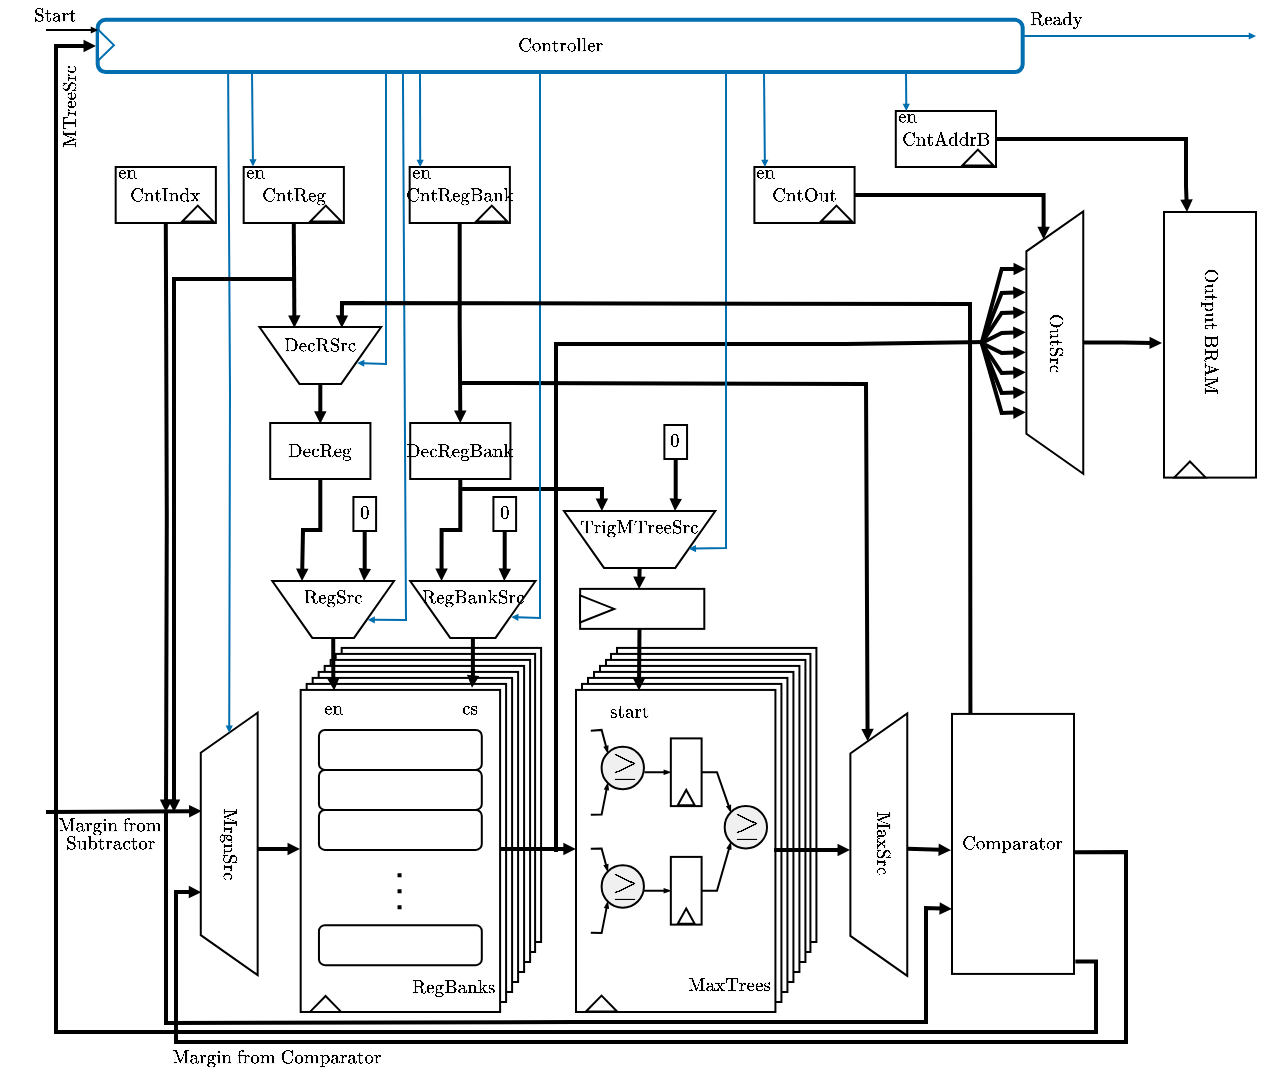 <mxfile version="28.0.4">
  <diagram name="Page-1" id="qgKWTRnhQgjnjcgVLp99">
    <mxGraphModel dx="698" dy="367" grid="1" gridSize="5" guides="1" tooltips="1" connect="1" arrows="1" fold="1" page="1" pageScale="1" pageWidth="595" pageHeight="842" math="1" shadow="0">
      <root>
        <mxCell id="0" />
        <mxCell id="1" parent="0" />
        <mxCell id="4T01Y7rvJt7G6xIn6hby-263" value="" style="endArrow=block;html=1;rounded=0;endSize=1;endFill=1;strokeColor=#006EAF;" edge="1" parent="1">
          <mxGeometry width="50" height="50" relative="1" as="geometry">
            <mxPoint x="512.52" y="92.0" as="sourcePoint" />
            <mxPoint x="630" y="92" as="targetPoint" />
          </mxGeometry>
        </mxCell>
        <mxCell id="4T01Y7rvJt7G6xIn6hby-2" style="edgeStyle=orthogonalEdgeStyle;rounded=0;orthogonalLoop=1;jettySize=auto;html=1;strokeWidth=2;endArrow=block;endFill=1;endSize=1;exitX=1.011;exitY=0.952;exitDx=0;exitDy=0;exitPerimeter=0;" edge="1" parent="1" source="4T01Y7rvJt7G6xIn6hby-57">
          <mxGeometry relative="1" as="geometry">
            <mxPoint x="50" y="97" as="targetPoint" />
            <Array as="points">
              <mxPoint x="550" y="555" />
              <mxPoint x="550" y="590" />
              <mxPoint x="30" y="590" />
              <mxPoint x="30" y="97" />
            </Array>
            <mxPoint x="550" y="555" as="sourcePoint" />
          </mxGeometry>
        </mxCell>
        <mxCell id="4T01Y7rvJt7G6xIn6hby-13" value="" style="rounded=0;whiteSpace=wrap;html=1;" vertex="1" parent="1">
          <mxGeometry x="172.84" y="397.96" width="99.71" height="147.04" as="geometry" />
        </mxCell>
        <mxCell id="4T01Y7rvJt7G6xIn6hby-14" value="" style="rounded=0;whiteSpace=wrap;html=1;" vertex="1" parent="1">
          <mxGeometry x="169.84" y="400.96" width="99.71" height="149.04" as="geometry" />
        </mxCell>
        <mxCell id="4T01Y7rvJt7G6xIn6hby-16" value="" style="rounded=0;whiteSpace=wrap;html=1;" vertex="1" parent="1">
          <mxGeometry x="167.34" y="403.96" width="99.71" height="151.04" as="geometry" />
        </mxCell>
        <mxCell id="4T01Y7rvJt7G6xIn6hby-17" value="" style="rounded=0;whiteSpace=wrap;html=1;" vertex="1" parent="1">
          <mxGeometry x="164.34" y="406.96" width="99.71" height="153.04" as="geometry" />
        </mxCell>
        <mxCell id="4T01Y7rvJt7G6xIn6hby-18" value="" style="rounded=0;whiteSpace=wrap;html=1;" vertex="1" parent="1">
          <mxGeometry x="161.34" y="409.96" width="99.71" height="155.04" as="geometry" />
        </mxCell>
        <mxCell id="4T01Y7rvJt7G6xIn6hby-19" value="" style="rounded=0;whiteSpace=wrap;html=1;" vertex="1" parent="1">
          <mxGeometry x="158.34" y="412.96" width="99.71" height="157.04" as="geometry" />
        </mxCell>
        <mxCell id="4T01Y7rvJt7G6xIn6hby-20" value="" style="rounded=0;whiteSpace=wrap;html=1;" vertex="1" parent="1">
          <mxGeometry x="155.34" y="415.96" width="99.71" height="159.04" as="geometry" />
        </mxCell>
        <mxCell id="4T01Y7rvJt7G6xIn6hby-24" value="" style="endArrow=block;html=1;rounded=0;exitX=0.764;exitY=1.013;exitDx=0;exitDy=0;exitPerimeter=0;entryX=-0.005;entryY=0.335;entryDx=0;entryDy=0;entryPerimeter=0;endSize=1;endFill=1;strokeWidth=2;" edge="1" parent="1">
          <mxGeometry width="50" height="50" relative="1" as="geometry">
            <mxPoint x="117.0" y="498.5" as="sourcePoint" />
            <mxPoint x="152.0" y="498.5" as="targetPoint" />
          </mxGeometry>
        </mxCell>
        <mxCell id="4T01Y7rvJt7G6xIn6hby-29" value="" style="rounded=0;whiteSpace=wrap;html=1;" vertex="1" parent="1">
          <mxGeometry x="152.34" y="418.96" width="99.71" height="161.04" as="geometry" />
        </mxCell>
        <mxCell id="4T01Y7rvJt7G6xIn6hby-33" value="" style="rounded=1;whiteSpace=wrap;html=1;" vertex="1" parent="1">
          <mxGeometry x="161.48" y="478.96" width="81.42" height="20" as="geometry" />
        </mxCell>
        <mxCell id="4T01Y7rvJt7G6xIn6hby-34" value="" style="rounded=1;whiteSpace=wrap;html=1;" vertex="1" parent="1">
          <mxGeometry x="161.48" y="458.96" width="81.42" height="20" as="geometry" />
        </mxCell>
        <mxCell id="4T01Y7rvJt7G6xIn6hby-35" value="" style="rounded=1;whiteSpace=wrap;html=1;" vertex="1" parent="1">
          <mxGeometry x="161.48" y="438.96" width="81.42" height="20" as="geometry" />
        </mxCell>
        <mxCell id="4T01Y7rvJt7G6xIn6hby-36" value="" style="endArrow=none;dashed=1;html=1;dashPattern=1 3;strokeWidth=2;rounded=0;" edge="1" parent="1">
          <mxGeometry width="50" height="50" relative="1" as="geometry">
            <mxPoint x="201.77" y="510.57" as="sourcePoint" />
            <mxPoint x="201.77" y="530.57" as="targetPoint" />
          </mxGeometry>
        </mxCell>
        <mxCell id="4T01Y7rvJt7G6xIn6hby-37" value="" style="rounded=1;whiteSpace=wrap;html=1;" vertex="1" parent="1">
          <mxGeometry x="161.48" y="536.57" width="81.42" height="20" as="geometry" />
        </mxCell>
        <mxCell id="4T01Y7rvJt7G6xIn6hby-38" value="&lt;font style=&quot;font-size: 8px;&quot;&gt;$$\text{en}$$&lt;/font&gt;" style="text;html=1;align=center;verticalAlign=middle;whiteSpace=wrap;rounded=0;" vertex="1" parent="1">
          <mxGeometry x="163.32" y="425.19" width="10.52" height="7.54" as="geometry" />
        </mxCell>
        <mxCell id="4T01Y7rvJt7G6xIn6hby-39" value="&lt;font style=&quot;font-size: 8px;&quot;&gt;$$\text{cs}$$&lt;/font&gt;" style="text;html=1;align=center;verticalAlign=middle;whiteSpace=wrap;rounded=0;" vertex="1" parent="1">
          <mxGeometry x="231.5" y="425.19" width="9.1" height="7.54" as="geometry" />
        </mxCell>
        <mxCell id="4T01Y7rvJt7G6xIn6hby-42" value="" style="shape=trapezoid;perimeter=trapezoidPerimeter;whiteSpace=wrap;html=1;fixedSize=1;rotation=-90;fillColor=#FFFFFF;strokeWidth=1;" vertex="1" parent="1">
          <mxGeometry x="375.8" y="482.13" width="131.22" height="28.44" as="geometry" />
        </mxCell>
        <mxCell id="4T01Y7rvJt7G6xIn6hby-57" value="&lt;h5&gt;&lt;font face=&quot;Helvetica&quot; style=&quot;font-size: 8px;&quot;&gt;$$\text{Comparator}$$&lt;/font&gt;&lt;/h5&gt;" style="rounded=0;whiteSpace=wrap;html=1;rotation=0;" vertex="1" parent="1">
          <mxGeometry x="478" y="430.96" width="61" height="130" as="geometry" />
        </mxCell>
        <mxCell id="4T01Y7rvJt7G6xIn6hby-58" value="" style="shape=trapezoid;perimeter=trapezoidPerimeter;whiteSpace=wrap;html=1;fixedSize=1;rotation=-90;fillColor=#FFFFFF;strokeWidth=1;" vertex="1" parent="1">
          <mxGeometry x="51.0" y="481.74" width="131.22" height="28.44" as="geometry" />
        </mxCell>
        <mxCell id="4T01Y7rvJt7G6xIn6hby-59" value="" style="endArrow=block;html=1;rounded=0;exitX=0.5;exitY=1;exitDx=0;exitDy=0;entryX=-0.008;entryY=0.524;entryDx=0;entryDy=0;endSize=1;endFill=1;strokeWidth=2;entryPerimeter=0;" edge="1" parent="1" target="4T01Y7rvJt7G6xIn6hby-57">
          <mxGeometry width="50" height="50" relative="1" as="geometry">
            <mxPoint x="455.63" y="498.35" as="sourcePoint" />
            <mxPoint x="478" y="497.96" as="targetPoint" />
          </mxGeometry>
        </mxCell>
        <mxCell id="4T01Y7rvJt7G6xIn6hby-60" value="" style="shape=trapezoid;perimeter=trapezoidPerimeter;whiteSpace=wrap;html=1;fixedSize=1;rotation=-180;fillColor=#FFFFFF;strokeWidth=1;" vertex="1" parent="1">
          <mxGeometry x="138.15" y="364.5" width="60.87" height="28.44" as="geometry" />
        </mxCell>
        <mxCell id="4T01Y7rvJt7G6xIn6hby-61" value="" style="shape=trapezoid;perimeter=trapezoidPerimeter;whiteSpace=wrap;html=1;fixedSize=1;rotation=-180;fillColor=#FFFFFF;strokeWidth=1;" vertex="1" parent="1">
          <mxGeometry x="207.11" y="364.5" width="62.65" height="28.44" as="geometry" />
        </mxCell>
        <mxCell id="4T01Y7rvJt7G6xIn6hby-62" value="&lt;font style=&quot;font-size: 8px;&quot;&gt;$$\text{RegBankSrc}$$&lt;/font&gt;" style="text;html=1;align=center;verticalAlign=middle;whiteSpace=wrap;rounded=0;" vertex="1" parent="1">
          <mxGeometry x="220.68" y="364.5" width="35.52" height="16.44" as="geometry" />
        </mxCell>
        <mxCell id="4T01Y7rvJt7G6xIn6hby-63" value="&lt;font style=&quot;font-size: 8px;&quot;&gt;$$\text{RegSrc}$$&lt;/font&gt;" style="text;html=1;align=center;verticalAlign=middle;whiteSpace=wrap;rounded=0;" vertex="1" parent="1">
          <mxGeometry x="150.82" y="364.5" width="35.52" height="16.44" as="geometry" />
        </mxCell>
        <mxCell id="4T01Y7rvJt7G6xIn6hby-64" style="edgeStyle=orthogonalEdgeStyle;rounded=0;orthogonalLoop=1;jettySize=auto;html=1;entryX=0.168;entryY=0.002;entryDx=0;entryDy=0;entryPerimeter=0;endSize=1;endArrow=block;endFill=1;strokeWidth=2;" edge="1" parent="1" source="4T01Y7rvJt7G6xIn6hby-60" target="4T01Y7rvJt7G6xIn6hby-29">
          <mxGeometry relative="1" as="geometry" />
        </mxCell>
        <mxCell id="4T01Y7rvJt7G6xIn6hby-65" style="edgeStyle=orthogonalEdgeStyle;rounded=0;orthogonalLoop=1;jettySize=auto;html=1;entryX=0.829;entryY=0.012;entryDx=0;entryDy=0;entryPerimeter=0;endSize=1;endArrow=block;endFill=1;strokeWidth=2;" edge="1" parent="1" source="4T01Y7rvJt7G6xIn6hby-61" target="4T01Y7rvJt7G6xIn6hby-20">
          <mxGeometry relative="1" as="geometry" />
        </mxCell>
        <mxCell id="4T01Y7rvJt7G6xIn6hby-95" value="" style="endArrow=block;html=1;rounded=0;entryX=0.587;entryY=-0.022;entryDx=0;entryDy=0;entryPerimeter=0;endSize=1;endFill=1;strokeWidth=2;" edge="1" parent="1">
          <mxGeometry width="50" height="50" relative="1" as="geometry">
            <mxPoint x="25" y="480" as="sourcePoint" />
            <mxPoint x="102.764" y="479.544" as="targetPoint" />
          </mxGeometry>
        </mxCell>
        <mxCell id="4T01Y7rvJt7G6xIn6hby-97" style="edgeStyle=orthogonalEdgeStyle;rounded=0;orthogonalLoop=1;jettySize=auto;html=1;entryX=0.25;entryY=1;entryDx=0;entryDy=0;endSize=1;strokeWidth=2;endArrow=block;endFill=1;" edge="1" parent="1" source="4T01Y7rvJt7G6xIn6hby-98" target="4T01Y7rvJt7G6xIn6hby-61">
          <mxGeometry relative="1" as="geometry" />
        </mxCell>
        <mxCell id="4T01Y7rvJt7G6xIn6hby-98" value="&lt;font style=&quot;font-size: 8px;&quot;&gt;$$0$$&lt;/font&gt;" style="rounded=0;whiteSpace=wrap;html=1;" vertex="1" parent="1">
          <mxGeometry x="248.71" y="322.5" width="11.34" height="17" as="geometry" />
        </mxCell>
        <mxCell id="4T01Y7rvJt7G6xIn6hby-99" style="edgeStyle=orthogonalEdgeStyle;rounded=0;orthogonalLoop=1;jettySize=auto;html=1;entryX=0.75;entryY=1;entryDx=0;entryDy=0;endSize=1;endArrow=block;endFill=1;strokeWidth=2;" edge="1" parent="1" source="4T01Y7rvJt7G6xIn6hby-100" target="4T01Y7rvJt7G6xIn6hby-61">
          <mxGeometry relative="1" as="geometry" />
        </mxCell>
        <mxCell id="4T01Y7rvJt7G6xIn6hby-100" value="&lt;font style=&quot;font-size: 8px;&quot;&gt;$$\text{DecRegBank}$$&lt;/font&gt;" style="rounded=0;whiteSpace=wrap;html=1;" vertex="1" parent="1">
          <mxGeometry x="207.11" y="285.5" width="50.1" height="28" as="geometry" />
        </mxCell>
        <mxCell id="4T01Y7rvJt7G6xIn6hby-101" style="edgeStyle=orthogonalEdgeStyle;rounded=0;orthogonalLoop=1;jettySize=auto;html=1;entryX=0.25;entryY=1;entryDx=0;entryDy=0;endSize=1;strokeWidth=2;endArrow=block;endFill=1;" edge="1" parent="1" source="4T01Y7rvJt7G6xIn6hby-102">
          <mxGeometry relative="1" as="geometry">
            <mxPoint x="184.0" y="364.5" as="targetPoint" />
          </mxGeometry>
        </mxCell>
        <mxCell id="4T01Y7rvJt7G6xIn6hby-102" value="&lt;font style=&quot;font-size: 8px;&quot;&gt;$$0$$&lt;/font&gt;" style="rounded=0;whiteSpace=wrap;html=1;" vertex="1" parent="1">
          <mxGeometry x="178.71" y="322.5" width="11.34" height="17" as="geometry" />
        </mxCell>
        <mxCell id="4T01Y7rvJt7G6xIn6hby-103" style="edgeStyle=orthogonalEdgeStyle;rounded=0;orthogonalLoop=1;jettySize=auto;html=1;entryX=0.75;entryY=1;entryDx=0;entryDy=0;endSize=1;endArrow=block;endFill=1;strokeWidth=2;" edge="1" parent="1" source="4T01Y7rvJt7G6xIn6hby-104">
          <mxGeometry relative="1" as="geometry">
            <mxPoint x="153.0" y="364.5" as="targetPoint" />
          </mxGeometry>
        </mxCell>
        <mxCell id="4T01Y7rvJt7G6xIn6hby-104" value="&lt;font style=&quot;font-size: 8px;&quot;&gt;$$\text{DecReg}$$&lt;/font&gt;" style="rounded=0;whiteSpace=wrap;html=1;" vertex="1" parent="1">
          <mxGeometry x="137.11" y="285.5" width="50.1" height="28" as="geometry" />
        </mxCell>
        <mxCell id="4T01Y7rvJt7G6xIn6hby-105" style="edgeStyle=orthogonalEdgeStyle;rounded=0;orthogonalLoop=1;jettySize=auto;html=1;entryX=0.5;entryY=0;entryDx=0;entryDy=0;endSize=1;endArrow=block;endFill=1;strokeWidth=2;" edge="1" parent="1" source="4T01Y7rvJt7G6xIn6hby-106" target="4T01Y7rvJt7G6xIn6hby-104">
          <mxGeometry relative="1" as="geometry" />
        </mxCell>
        <mxCell id="4T01Y7rvJt7G6xIn6hby-106" value="" style="shape=trapezoid;perimeter=trapezoidPerimeter;whiteSpace=wrap;html=1;fixedSize=1;rotation=-180;fillColor=#FFFFFF;strokeWidth=1;flipH=0;flipV=0;direction=east;" vertex="1" parent="1">
          <mxGeometry x="131.72" y="237.5" width="60.87" height="28.44" as="geometry" />
        </mxCell>
        <mxCell id="4T01Y7rvJt7G6xIn6hby-107" value="&lt;font style=&quot;font-size: 8px;&quot;&gt;$$\text{DecRSrc}$$&lt;/font&gt;" style="text;html=1;align=center;verticalAlign=middle;whiteSpace=wrap;rounded=0;" vertex="1" parent="1">
          <mxGeometry x="140.74" y="240.5" width="42.84" height="12.56" as="geometry" />
        </mxCell>
        <mxCell id="4T01Y7rvJt7G6xIn6hby-109" value="" style="shape=trapezoid;perimeter=trapezoidPerimeter;whiteSpace=wrap;html=1;fixedSize=1;rotation=180;fillColor=#FFFFFF;strokeWidth=1;" vertex="1" parent="1">
          <mxGeometry x="284" y="329.505" width="75.65" height="28.44" as="geometry" />
        </mxCell>
        <mxCell id="4T01Y7rvJt7G6xIn6hby-110" value="" style="group;rotation=90;" vertex="1" connectable="0" parent="1">
          <mxGeometry x="307" y="343.505" width="32.22" height="62.09" as="geometry" />
        </mxCell>
        <mxCell id="4T01Y7rvJt7G6xIn6hby-111" value="" style="rounded=0;whiteSpace=wrap;html=1;rotation=90;" vertex="1" parent="4T01Y7rvJt7G6xIn6hby-110">
          <mxGeometry x="6.11" y="3.89" width="20" height="62.09" as="geometry" />
        </mxCell>
        <mxCell id="4T01Y7rvJt7G6xIn6hby-112" value="" style="triangle;whiteSpace=wrap;html=1;rotation=0;" vertex="1" parent="4T01Y7rvJt7G6xIn6hby-110">
          <mxGeometry x="-14.98" y="28.15" width="17.09" height="13.57" as="geometry" />
        </mxCell>
        <mxCell id="4T01Y7rvJt7G6xIn6hby-113" value="&lt;font style=&quot;font-size: 8px;&quot;&gt;$$\text{TrigMTreeSrc}$$&lt;/font&gt;" style="text;html=1;align=center;verticalAlign=middle;whiteSpace=wrap;rounded=0;rotation=0;" vertex="1" parent="1">
          <mxGeometry x="291.82" y="328.505" width="60" height="18" as="geometry" />
        </mxCell>
        <mxCell id="4T01Y7rvJt7G6xIn6hby-114" value="" style="endArrow=block;html=1;rounded=0;exitX=0.5;exitY=0;exitDx=0;exitDy=0;entryX=0.006;entryY=0.525;entryDx=0;entryDy=0;entryPerimeter=0;endSize=1;endFill=1;strokeWidth=2;" edge="1" parent="1" source="4T01Y7rvJt7G6xIn6hby-109" target="4T01Y7rvJt7G6xIn6hby-111">
          <mxGeometry width="50" height="50" relative="1" as="geometry">
            <mxPoint x="280" y="359.505" as="sourcePoint" />
            <mxPoint x="330" y="409.505" as="targetPoint" />
          </mxGeometry>
        </mxCell>
        <mxCell id="4T01Y7rvJt7G6xIn6hby-115" style="edgeStyle=orthogonalEdgeStyle;rounded=0;orthogonalLoop=1;jettySize=auto;html=1;entryX=0.25;entryY=1;entryDx=0;entryDy=0;endSize=1;strokeWidth=2;endArrow=block;endFill=1;" edge="1" parent="1" source="4T01Y7rvJt7G6xIn6hby-116">
          <mxGeometry relative="1" as="geometry">
            <mxPoint x="339.48" y="329.5" as="targetPoint" />
          </mxGeometry>
        </mxCell>
        <mxCell id="4T01Y7rvJt7G6xIn6hby-116" value="&lt;font style=&quot;font-size: 8px;&quot;&gt;$$0$$&lt;/font&gt;" style="rounded=0;whiteSpace=wrap;html=1;" vertex="1" parent="1">
          <mxGeometry x="334.19" y="286.5" width="11.34" height="17" as="geometry" />
        </mxCell>
        <mxCell id="4T01Y7rvJt7G6xIn6hby-117" value="" style="endArrow=block;html=1;rounded=0;entryX=0.75;entryY=1;entryDx=0;entryDy=0;strokeWidth=2;endFill=1;endSize=1;" edge="1" parent="1" target="4T01Y7rvJt7G6xIn6hby-109">
          <mxGeometry width="50" height="50" relative="1" as="geometry">
            <mxPoint x="233.0" y="318.5" as="sourcePoint" />
            <mxPoint x="395" y="318.5" as="targetPoint" />
            <Array as="points">
              <mxPoint x="303" y="318.5" />
            </Array>
          </mxGeometry>
        </mxCell>
        <mxCell id="4T01Y7rvJt7G6xIn6hby-166" value="" style="endArrow=block;html=1;rounded=0;strokeWidth=2;endSize=1;endFill=1;entryX=0;entryY=0.75;entryDx=0;entryDy=0;" edge="1" parent="1" target="4T01Y7rvJt7G6xIn6hby-57">
          <mxGeometry width="50" height="50" relative="1" as="geometry">
            <mxPoint x="85" y="480" as="sourcePoint" />
            <mxPoint x="95.0" y="564.5" as="targetPoint" />
            <Array as="points">
              <mxPoint x="85.0" y="555.5" />
              <mxPoint x="85.0" y="585.5" />
              <mxPoint x="290" y="585" />
              <mxPoint x="465" y="585" />
              <mxPoint x="465" y="556" />
              <mxPoint x="465" y="528" />
            </Array>
          </mxGeometry>
        </mxCell>
        <mxCell id="4T01Y7rvJt7G6xIn6hby-167" value="" style="endArrow=block;html=1;rounded=0;entryX=0.316;entryY=0.008;entryDx=0;entryDy=0;entryPerimeter=0;endSize=1;endFill=1;strokeWidth=2;exitX=1.003;exitY=0.532;exitDx=0;exitDy=0;exitPerimeter=0;" edge="1" parent="1" source="4T01Y7rvJt7G6xIn6hby-57" target="4T01Y7rvJt7G6xIn6hby-58">
          <mxGeometry width="50" height="50" relative="1" as="geometry">
            <mxPoint x="540" y="500" as="sourcePoint" />
            <mxPoint x="98.565" y="555.43" as="targetPoint" />
            <Array as="points">
              <mxPoint x="565" y="500" />
              <mxPoint x="565" y="595" />
              <mxPoint x="330" y="595" />
              <mxPoint x="90" y="595" />
              <mxPoint x="90" y="520" />
            </Array>
          </mxGeometry>
        </mxCell>
        <mxCell id="4T01Y7rvJt7G6xIn6hby-168" value="" style="endArrow=none;html=1;rounded=0;endSize=1;endFill=1;strokeWidth=2;startFill=0;" edge="1" parent="1">
          <mxGeometry width="50" height="50" relative="1" as="geometry">
            <mxPoint x="280" y="500" as="sourcePoint" />
            <mxPoint x="495" y="245" as="targetPoint" />
            <Array as="points">
              <mxPoint x="280" y="246" />
              <mxPoint x="385" y="246" />
              <mxPoint x="425" y="246" />
            </Array>
          </mxGeometry>
        </mxCell>
        <mxCell id="4T01Y7rvJt7G6xIn6hby-169" style="edgeStyle=orthogonalEdgeStyle;rounded=0;orthogonalLoop=1;jettySize=auto;html=1;endSize=1;endArrow=block;endFill=1;strokeWidth=2;" edge="1" parent="1" source="4T01Y7rvJt7G6xIn6hby-170">
          <mxGeometry relative="1" as="geometry">
            <mxPoint x="583" y="245.5" as="targetPoint" />
          </mxGeometry>
        </mxCell>
        <mxCell id="4T01Y7rvJt7G6xIn6hby-170" value="" style="shape=trapezoid;perimeter=trapezoidPerimeter;whiteSpace=wrap;html=1;fixedSize=1;rotation=-90;fillColor=#FFFFFF;strokeWidth=1;" vertex="1" parent="1">
          <mxGeometry x="463.8" y="231.06" width="131.22" height="28.44" as="geometry" />
        </mxCell>
        <mxCell id="4T01Y7rvJt7G6xIn6hby-171" value="" style="endArrow=block;html=1;rounded=0;entryX=-0.005;entryY=0.335;entryDx=0;entryDy=0;entryPerimeter=0;endSize=1;endFill=1;strokeWidth=2;" edge="1" parent="1">
          <mxGeometry width="50" height="50" relative="1" as="geometry">
            <mxPoint x="492.84" y="245.5" as="sourcePoint" />
            <mxPoint x="514.86" y="220.16" as="targetPoint" />
            <Array as="points">
              <mxPoint x="502.84" y="220.5" />
            </Array>
          </mxGeometry>
        </mxCell>
        <mxCell id="4T01Y7rvJt7G6xIn6hby-172" value="" style="endArrow=block;html=1;rounded=0;entryX=-0.005;entryY=0.335;entryDx=0;entryDy=0;entryPerimeter=0;endSize=1;endFill=1;strokeWidth=2;" edge="1" parent="1">
          <mxGeometry width="50" height="50" relative="1" as="geometry">
            <mxPoint x="492.84" y="245.5" as="sourcePoint" />
            <mxPoint x="514.86" y="230.16" as="targetPoint" />
            <Array as="points">
              <mxPoint x="502.84" y="230.5" />
            </Array>
          </mxGeometry>
        </mxCell>
        <mxCell id="4T01Y7rvJt7G6xIn6hby-173" value="" style="endArrow=block;html=1;rounded=0;entryX=-0.005;entryY=0.335;entryDx=0;entryDy=0;entryPerimeter=0;endSize=1;endFill=1;strokeWidth=2;" edge="1" parent="1">
          <mxGeometry width="50" height="50" relative="1" as="geometry">
            <mxPoint x="492.84" y="245.5" as="sourcePoint" />
            <mxPoint x="514.86" y="240.16" as="targetPoint" />
            <Array as="points">
              <mxPoint x="502.84" y="240.5" />
            </Array>
          </mxGeometry>
        </mxCell>
        <mxCell id="4T01Y7rvJt7G6xIn6hby-174" value="" style="endArrow=block;html=1;rounded=0;entryX=-0.005;entryY=0.335;entryDx=0;entryDy=0;entryPerimeter=0;endSize=1;endFill=1;strokeWidth=2;" edge="1" parent="1">
          <mxGeometry width="50" height="50" relative="1" as="geometry">
            <mxPoint x="492.84" y="245.5" as="sourcePoint" />
            <mxPoint x="514.86" y="250.16" as="targetPoint" />
            <Array as="points">
              <mxPoint x="502.84" y="250.5" />
            </Array>
          </mxGeometry>
        </mxCell>
        <mxCell id="4T01Y7rvJt7G6xIn6hby-175" value="" style="endArrow=block;html=1;rounded=0;entryX=-0.005;entryY=0.335;entryDx=0;entryDy=0;entryPerimeter=0;endSize=1;endFill=1;strokeWidth=2;" edge="1" parent="1">
          <mxGeometry width="50" height="50" relative="1" as="geometry">
            <mxPoint x="492.84" y="245.5" as="sourcePoint" />
            <mxPoint x="514.86" y="260.16" as="targetPoint" />
            <Array as="points">
              <mxPoint x="502.84" y="260.5" />
            </Array>
          </mxGeometry>
        </mxCell>
        <mxCell id="4T01Y7rvJt7G6xIn6hby-176" value="" style="endArrow=block;html=1;rounded=0;entryX=-0.005;entryY=0.335;entryDx=0;entryDy=0;entryPerimeter=0;endSize=1;endFill=1;strokeWidth=2;" edge="1" parent="1">
          <mxGeometry width="50" height="50" relative="1" as="geometry">
            <mxPoint x="492.84" y="245.5" as="sourcePoint" />
            <mxPoint x="514.86" y="270.16" as="targetPoint" />
            <Array as="points">
              <mxPoint x="502.84" y="270.5" />
            </Array>
          </mxGeometry>
        </mxCell>
        <mxCell id="4T01Y7rvJt7G6xIn6hby-177" value="" style="endArrow=block;html=1;rounded=0;entryX=-0.005;entryY=0.335;entryDx=0;entryDy=0;entryPerimeter=0;endSize=1;endFill=1;strokeWidth=2;" edge="1" parent="1">
          <mxGeometry width="50" height="50" relative="1" as="geometry">
            <mxPoint x="492.84" y="245.5" as="sourcePoint" />
            <mxPoint x="514.86" y="280.16" as="targetPoint" />
            <Array as="points">
              <mxPoint x="502.84" y="280.5" />
            </Array>
          </mxGeometry>
        </mxCell>
        <mxCell id="4T01Y7rvJt7G6xIn6hby-178" value="" style="endArrow=block;html=1;rounded=0;entryX=-0.005;entryY=0.335;entryDx=0;entryDy=0;entryPerimeter=0;endSize=1;endFill=1;strokeWidth=2;" edge="1" parent="1">
          <mxGeometry width="50" height="50" relative="1" as="geometry">
            <mxPoint x="492.84" y="245.5" as="sourcePoint" />
            <mxPoint x="515" y="208.5" as="targetPoint" />
            <Array as="points">
              <mxPoint x="502.84" y="208.5" />
            </Array>
          </mxGeometry>
        </mxCell>
        <mxCell id="4T01Y7rvJt7G6xIn6hby-179" style="edgeStyle=orthogonalEdgeStyle;rounded=0;orthogonalLoop=1;jettySize=auto;html=1;endSize=1;strokeWidth=2;endArrow=block;endFill=1;startFill=0;exitX=0.5;exitY=1;exitDx=0;exitDy=0;" edge="1" parent="1">
          <mxGeometry relative="1" as="geometry">
            <mxPoint x="85" y="480" as="targetPoint" />
            <mxPoint x="84.89" y="182.5" as="sourcePoint" />
          </mxGeometry>
        </mxCell>
        <mxCell id="4T01Y7rvJt7G6xIn6hby-180" value="" style="group" vertex="1" connectable="0" parent="1">
          <mxGeometry x="59.84" y="157.5" width="50.1" height="28" as="geometry" />
        </mxCell>
        <mxCell id="4T01Y7rvJt7G6xIn6hby-181" value="&lt;font style=&quot;font-size: 8px;&quot;&gt;$$\text{CntIndx}$$&lt;/font&gt;" style="rounded=0;whiteSpace=wrap;html=1;" vertex="1" parent="4T01Y7rvJt7G6xIn6hby-180">
          <mxGeometry width="50.1" height="28" as="geometry" />
        </mxCell>
        <mxCell id="4T01Y7rvJt7G6xIn6hby-182" value="" style="triangle;whiteSpace=wrap;html=1;rotation=-90;" vertex="1" parent="4T01Y7rvJt7G6xIn6hby-180">
          <mxGeometry x="37.08" y="15.51" width="7.95" height="15.57" as="geometry" />
        </mxCell>
        <mxCell id="4T01Y7rvJt7G6xIn6hby-183" value="&lt;font style=&quot;font-size: 8px;&quot;&gt;$$\text{en}$$&lt;/font&gt;" style="text;html=1;align=center;verticalAlign=middle;whiteSpace=wrap;rounded=0;" vertex="1" parent="4T01Y7rvJt7G6xIn6hby-180">
          <mxGeometry x="1.137e-13" width="10.52" height="7.54" as="geometry" />
        </mxCell>
        <mxCell id="4T01Y7rvJt7G6xIn6hby-184" value="" style="group" vertex="1" connectable="0" parent="1">
          <mxGeometry x="123.84" y="157.5" width="50.1" height="28" as="geometry" />
        </mxCell>
        <mxCell id="4T01Y7rvJt7G6xIn6hby-185" value="&lt;font style=&quot;font-size: 8px;&quot;&gt;$$\text{CntReg}$$&lt;/font&gt;" style="rounded=0;whiteSpace=wrap;html=1;" vertex="1" parent="4T01Y7rvJt7G6xIn6hby-184">
          <mxGeometry width="50.1" height="28" as="geometry" />
        </mxCell>
        <mxCell id="4T01Y7rvJt7G6xIn6hby-186" value="" style="triangle;whiteSpace=wrap;html=1;rotation=-90;" vertex="1" parent="4T01Y7rvJt7G6xIn6hby-184">
          <mxGeometry x="37.08" y="15.51" width="7.95" height="15.57" as="geometry" />
        </mxCell>
        <mxCell id="4T01Y7rvJt7G6xIn6hby-187" value="&lt;font style=&quot;font-size: 8px;&quot;&gt;$$\text{en}$$&lt;/font&gt;" style="text;html=1;align=center;verticalAlign=middle;whiteSpace=wrap;rounded=0;" vertex="1" parent="4T01Y7rvJt7G6xIn6hby-184">
          <mxGeometry x="1.137e-13" width="10.52" height="7.54" as="geometry" />
        </mxCell>
        <mxCell id="4T01Y7rvJt7G6xIn6hby-188" value="" style="endArrow=block;html=1;rounded=0;exitX=0.5;exitY=1;exitDx=0;exitDy=0;entryX=0.501;entryY=-0.204;entryDx=0;entryDy=0;entryPerimeter=0;endSize=1;endFill=1;strokeWidth=2;" edge="1" parent="1" source="4T01Y7rvJt7G6xIn6hby-185">
          <mxGeometry width="50" height="50" relative="1" as="geometry">
            <mxPoint x="171.84" y="285.5" as="sourcePoint" />
            <mxPoint x="149.203" y="237.938" as="targetPoint" />
          </mxGeometry>
        </mxCell>
        <mxCell id="4T01Y7rvJt7G6xIn6hby-189" value="" style="group" vertex="1" connectable="0" parent="1">
          <mxGeometry x="206.84" y="157.5" width="50.1" height="28" as="geometry" />
        </mxCell>
        <mxCell id="4T01Y7rvJt7G6xIn6hby-190" value="&lt;font style=&quot;font-size: 8px;&quot;&gt;$$\text{CntRegBank}$$&lt;/font&gt;" style="rounded=0;whiteSpace=wrap;html=1;" vertex="1" parent="4T01Y7rvJt7G6xIn6hby-189">
          <mxGeometry width="50.1" height="28" as="geometry" />
        </mxCell>
        <mxCell id="4T01Y7rvJt7G6xIn6hby-191" value="" style="triangle;whiteSpace=wrap;html=1;rotation=-90;" vertex="1" parent="4T01Y7rvJt7G6xIn6hby-189">
          <mxGeometry x="37.08" y="15.51" width="7.95" height="15.57" as="geometry" />
        </mxCell>
        <mxCell id="4T01Y7rvJt7G6xIn6hby-192" value="&lt;font style=&quot;font-size: 8px;&quot;&gt;$$\text{en}$$&lt;/font&gt;" style="text;html=1;align=center;verticalAlign=middle;whiteSpace=wrap;rounded=0;" vertex="1" parent="4T01Y7rvJt7G6xIn6hby-189">
          <mxGeometry x="1.137e-13" width="10.52" height="7.54" as="geometry" />
        </mxCell>
        <mxCell id="4T01Y7rvJt7G6xIn6hby-193" style="edgeStyle=orthogonalEdgeStyle;rounded=0;orthogonalLoop=1;jettySize=auto;html=1;entryX=0.5;entryY=0;entryDx=0;entryDy=0;strokeWidth=2;endArrow=block;endFill=1;endSize=1;" edge="1" parent="1" source="4T01Y7rvJt7G6xIn6hby-190" target="4T01Y7rvJt7G6xIn6hby-100">
          <mxGeometry relative="1" as="geometry" />
        </mxCell>
        <mxCell id="4T01Y7rvJt7G6xIn6hby-194" value="" style="group" vertex="1" connectable="0" parent="1">
          <mxGeometry x="379.19" y="157.5" width="50.1" height="28" as="geometry" />
        </mxCell>
        <mxCell id="4T01Y7rvJt7G6xIn6hby-195" value="&lt;font style=&quot;font-size: 8px;&quot;&gt;$$\text{CntOut}$$&lt;/font&gt;" style="rounded=0;whiteSpace=wrap;html=1;" vertex="1" parent="4T01Y7rvJt7G6xIn6hby-194">
          <mxGeometry width="50.1" height="28" as="geometry" />
        </mxCell>
        <mxCell id="4T01Y7rvJt7G6xIn6hby-196" value="" style="triangle;whiteSpace=wrap;html=1;rotation=-90;" vertex="1" parent="4T01Y7rvJt7G6xIn6hby-194">
          <mxGeometry x="37.08" y="15.51" width="7.95" height="15.57" as="geometry" />
        </mxCell>
        <mxCell id="4T01Y7rvJt7G6xIn6hby-197" value="&lt;font style=&quot;font-size: 8px;&quot;&gt;$$\text{en}$$&lt;/font&gt;" style="text;html=1;align=center;verticalAlign=middle;whiteSpace=wrap;rounded=0;" vertex="1" parent="4T01Y7rvJt7G6xIn6hby-194">
          <mxGeometry width="10.52" height="7.54" as="geometry" />
        </mxCell>
        <mxCell id="4T01Y7rvJt7G6xIn6hby-199" style="edgeStyle=orthogonalEdgeStyle;rounded=0;orthogonalLoop=1;jettySize=auto;html=1;entryX=1;entryY=0.25;entryDx=0;entryDy=0;strokeWidth=2;endArrow=block;endFill=1;endSize=1;" edge="1" parent="1" source="4T01Y7rvJt7G6xIn6hby-195" target="4T01Y7rvJt7G6xIn6hby-170">
          <mxGeometry relative="1" as="geometry">
            <Array as="points">
              <mxPoint x="524" y="172" />
            </Array>
          </mxGeometry>
        </mxCell>
        <mxCell id="4T01Y7rvJt7G6xIn6hby-200" value="" style="group" vertex="1" connectable="0" parent="1">
          <mxGeometry x="449.9" y="129.5" width="50.1" height="28" as="geometry" />
        </mxCell>
        <mxCell id="4T01Y7rvJt7G6xIn6hby-202" value="&lt;font style=&quot;font-size: 8px;&quot;&gt;$$\text{CntAddrB}$$&lt;/font&gt;" style="rounded=0;whiteSpace=wrap;html=1;" vertex="1" parent="4T01Y7rvJt7G6xIn6hby-200">
          <mxGeometry width="50.1" height="28" as="geometry" />
        </mxCell>
        <mxCell id="4T01Y7rvJt7G6xIn6hby-203" value="" style="triangle;whiteSpace=wrap;html=1;rotation=-90;" vertex="1" parent="4T01Y7rvJt7G6xIn6hby-200">
          <mxGeometry x="37.08" y="15.51" width="7.95" height="15.57" as="geometry" />
        </mxCell>
        <mxCell id="4T01Y7rvJt7G6xIn6hby-204" value="&lt;font style=&quot;font-size: 8px;&quot;&gt;$$\text{en}$$&lt;/font&gt;" style="text;html=1;align=center;verticalAlign=middle;whiteSpace=wrap;rounded=0;" vertex="1" parent="4T01Y7rvJt7G6xIn6hby-200">
          <mxGeometry width="10.52" height="7.54" as="geometry" />
        </mxCell>
        <mxCell id="4T01Y7rvJt7G6xIn6hby-205" value="" style="endArrow=block;html=1;rounded=0;entryX=1;entryY=0.25;entryDx=0;entryDy=0;strokeWidth=2;endFill=1;endSize=1;" edge="1" parent="1" target="4T01Y7rvJt7G6xIn6hby-42">
          <mxGeometry width="50" height="50" relative="1" as="geometry">
            <mxPoint x="232.84" y="265.5" as="sourcePoint" />
            <mxPoint x="451.81" y="490.678" as="targetPoint" />
            <Array as="points">
              <mxPoint x="435" y="266" />
            </Array>
          </mxGeometry>
        </mxCell>
        <mxCell id="4T01Y7rvJt7G6xIn6hby-214" value="" style="rounded=1;whiteSpace=wrap;html=1;strokeColor=#006EAF;strokeWidth=2;rotation=90;" vertex="1" parent="1">
          <mxGeometry x="269.05" y="-134.29" width="26.09" height="462.5" as="geometry" />
        </mxCell>
        <mxCell id="4T01Y7rvJt7G6xIn6hby-217" value="" style="endArrow=block;html=1;rounded=0;exitX=0.999;exitY=0.859;exitDx=0;exitDy=0;entryX=1;entryY=0.5;entryDx=0;entryDy=0;endSize=1;endFill=1;strokeColor=#006EAF;exitPerimeter=0;" edge="1" parent="1" source="4T01Y7rvJt7G6xIn6hby-214" target="4T01Y7rvJt7G6xIn6hby-58">
          <mxGeometry width="50" height="50" relative="1" as="geometry">
            <mxPoint x="116.74" y="289.5" as="sourcePoint" />
            <mxPoint x="119.29" y="640.35" as="targetPoint" />
            <Array as="points">
              <mxPoint x="117" y="269.5" />
            </Array>
          </mxGeometry>
        </mxCell>
        <mxCell id="4T01Y7rvJt7G6xIn6hby-219" value="" style="endArrow=block;html=1;rounded=0;entryX=0.093;entryY=-0.01;entryDx=0;entryDy=0;entryPerimeter=0;strokeColor=#006EAF;endFill=1;endSize=1;" edge="1" parent="1" target="4T01Y7rvJt7G6xIn6hby-185">
          <mxGeometry width="50" height="50" relative="1" as="geometry">
            <mxPoint x="128" y="110" as="sourcePoint" />
            <mxPoint x="185" y="259.5" as="targetPoint" />
            <Array as="points" />
          </mxGeometry>
        </mxCell>
        <mxCell id="4T01Y7rvJt7G6xIn6hby-220" value="" style="endArrow=block;html=1;rounded=0;entryX=0.198;entryY=0.367;entryDx=0;entryDy=0;endSize=1;endFill=1;strokeColor=#006EAF;entryPerimeter=0;" edge="1" parent="1" target="4T01Y7rvJt7G6xIn6hby-106">
          <mxGeometry width="50" height="50" relative="1" as="geometry">
            <mxPoint x="195" y="110" as="sourcePoint" />
            <mxPoint x="25" y="379.5" as="targetPoint" />
            <Array as="points">
              <mxPoint x="195" y="256" />
            </Array>
          </mxGeometry>
        </mxCell>
        <mxCell id="4T01Y7rvJt7G6xIn6hby-221" value="" style="endArrow=block;html=1;rounded=0;entryX=0.217;entryY=0.318;entryDx=0;entryDy=0;endSize=1;endFill=1;strokeColor=#006EAF;entryPerimeter=0;exitX=1.026;exitY=0.67;exitDx=0;exitDy=0;exitPerimeter=0;" edge="1" parent="1" source="4T01Y7rvJt7G6xIn6hby-214" target="4T01Y7rvJt7G6xIn6hby-60">
          <mxGeometry width="50" height="50" relative="1" as="geometry">
            <mxPoint x="201" y="110" as="sourcePoint" />
            <mxPoint x="186.055" y="537.266" as="targetPoint" />
            <Array as="points">
              <mxPoint x="205" y="384" />
            </Array>
          </mxGeometry>
        </mxCell>
        <mxCell id="4T01Y7rvJt7G6xIn6hby-222" value="" style="endArrow=block;html=1;rounded=0;entryX=0.5;entryY=0;entryDx=0;entryDy=0;strokeColor=#006EAF;endSize=1;endFill=1;" edge="1" parent="1" target="4T01Y7rvJt7G6xIn6hby-192">
          <mxGeometry width="50" height="50" relative="1" as="geometry">
            <mxPoint x="212" y="110" as="sourcePoint" />
            <mxPoint x="275" y="219.5" as="targetPoint" />
            <Array as="points" />
          </mxGeometry>
        </mxCell>
        <mxCell id="4T01Y7rvJt7G6xIn6hby-223" value="" style="endArrow=block;html=1;rounded=0;entryX=0.194;entryY=0.366;entryDx=0;entryDy=0;entryPerimeter=0;endSize=1;endFill=1;strokeColor=#006EAF;" edge="1" parent="1" target="4T01Y7rvJt7G6xIn6hby-61">
          <mxGeometry width="50" height="50" relative="1" as="geometry">
            <mxPoint x="272" y="110" as="sourcePoint" />
            <mxPoint x="253.825" y="536.894" as="targetPoint" />
            <Array as="points">
              <mxPoint x="272" y="219.5" />
              <mxPoint x="272" y="383" />
            </Array>
          </mxGeometry>
        </mxCell>
        <mxCell id="4T01Y7rvJt7G6xIn6hby-224" value="" style="endArrow=block;html=1;rounded=0;entryX=0;entryY=0.25;entryDx=0;entryDy=0;endSize=1;endFill=1;strokeColor=#006EAF;" edge="1" parent="1" target="4T01Y7rvJt7G6xIn6hby-109">
          <mxGeometry width="50" height="50" relative="1" as="geometry">
            <mxPoint x="365" y="110" as="sourcePoint" />
            <mxPoint x="375" y="269.5" as="targetPoint" />
            <Array as="points">
              <mxPoint x="365" y="209.5" />
              <mxPoint x="365" y="348" />
            </Array>
          </mxGeometry>
        </mxCell>
        <mxCell id="4T01Y7rvJt7G6xIn6hby-225" value="" style="endArrow=block;html=1;rounded=0;entryX=0.5;entryY=0;entryDx=0;entryDy=0;strokeColor=#006EAF;endSize=1;endFill=1;" edge="1" parent="1" target="4T01Y7rvJt7G6xIn6hby-197">
          <mxGeometry width="50" height="50" relative="1" as="geometry">
            <mxPoint x="384" y="110" as="sourcePoint" />
            <mxPoint x="275" y="159.5" as="targetPoint" />
            <Array as="points" />
          </mxGeometry>
        </mxCell>
        <mxCell id="4T01Y7rvJt7G6xIn6hby-226" value="" style="endArrow=block;html=1;rounded=0;entryX=0.5;entryY=0;entryDx=0;entryDy=0;endSize=1;endFill=1;strokeColor=#006EAF;" edge="1" parent="1" target="4T01Y7rvJt7G6xIn6hby-204">
          <mxGeometry width="50" height="50" relative="1" as="geometry">
            <mxPoint x="455" y="110" as="sourcePoint" />
            <mxPoint x="435" y="189.5" as="targetPoint" />
            <Array as="points" />
          </mxGeometry>
        </mxCell>
        <mxCell id="4T01Y7rvJt7G6xIn6hby-227" value="" style="endArrow=block;html=1;rounded=0;exitX=0.151;exitY=-0.001;exitDx=0;exitDy=0;exitPerimeter=0;entryX=0.751;entryY=-0.205;entryDx=0;entryDy=0;entryPerimeter=0;endSize=1;endFill=1;strokeWidth=2;" edge="1" parent="1" source="4T01Y7rvJt7G6xIn6hby-57" target="4T01Y7rvJt7G6xIn6hby-107">
          <mxGeometry width="50" height="50" relative="1" as="geometry">
            <mxPoint x="515" y="445.5" as="sourcePoint" />
            <mxPoint x="173" y="235.5" as="targetPoint" />
            <Array as="points">
              <mxPoint x="487" y="226" />
              <mxPoint x="173" y="225.5" />
            </Array>
          </mxGeometry>
        </mxCell>
        <mxCell id="4T01Y7rvJt7G6xIn6hby-245" value="&lt;font style=&quot;font-size: 8px;&quot;&gt;$$\text{RegBanks}$$&lt;/font&gt;" style="text;html=1;align=center;verticalAlign=middle;whiteSpace=wrap;rounded=0;" vertex="1" parent="1">
          <mxGeometry x="211.19" y="560" width="35.52" height="16.44" as="geometry" />
        </mxCell>
        <mxCell id="4T01Y7rvJt7G6xIn6hby-247" value="&lt;font style=&quot;font-size: 8px;&quot;&gt;$$\text{MaxSrc}$$&lt;/font&gt;" style="text;html=1;align=center;verticalAlign=middle;whiteSpace=wrap;rounded=0;rotation=90;" vertex="1" parent="1">
          <mxGeometry x="426.0" y="487.33" width="35.52" height="16.44" as="geometry" />
        </mxCell>
        <mxCell id="4T01Y7rvJt7G6xIn6hby-249" value="&lt;font style=&quot;font-size: 8px;&quot;&gt;$$\text{MrgnSrc}$$&lt;/font&gt;" style="text;html=1;align=center;verticalAlign=middle;whiteSpace=wrap;rounded=0;rotation=90;" vertex="1" parent="1">
          <mxGeometry x="98.85" y="487.74" width="35.52" height="16.44" as="geometry" />
        </mxCell>
        <mxCell id="4T01Y7rvJt7G6xIn6hby-250" value="&lt;font style=&quot;font-size: 8px;&quot;&gt;$$\text{OutSrc}$$&lt;/font&gt;" style="text;html=1;align=center;verticalAlign=middle;whiteSpace=wrap;rounded=0;rotation=90;" vertex="1" parent="1">
          <mxGeometry x="511.65" y="237.06" width="35.52" height="16.44" as="geometry" />
        </mxCell>
        <mxCell id="4T01Y7rvJt7G6xIn6hby-253" value="&lt;font style=&quot;font-size: 8px;&quot;&gt;$$\text{MTreeSrc}$$&lt;/font&gt;" style="text;html=1;align=center;verticalAlign=middle;whiteSpace=wrap;rounded=0;rotation=-90;" vertex="1" parent="1">
          <mxGeometry x="19.32" y="118.56" width="35.52" height="16.44" as="geometry" />
        </mxCell>
        <mxCell id="4T01Y7rvJt7G6xIn6hby-254" value="&lt;font style=&quot;font-size: 8px;&quot;&gt;$$\text{Controller}$$&lt;/font&gt;" style="text;html=1;align=center;verticalAlign=middle;whiteSpace=wrap;rounded=0;rotation=0;" vertex="1" parent="1">
          <mxGeometry x="264.05" y="88.74" width="35.52" height="16.44" as="geometry" />
        </mxCell>
        <mxCell id="4T01Y7rvJt7G6xIn6hby-255" value="" style="triangle;whiteSpace=wrap;html=1;rotation=0;strokeColor=#006EAF;" vertex="1" parent="1">
          <mxGeometry x="51" y="88.78" width="7.95" height="15.57" as="geometry" />
        </mxCell>
        <mxCell id="4T01Y7rvJt7G6xIn6hby-256" value="" style="endArrow=block;html=1;rounded=0;endSize=1;endFill=1;" edge="1" parent="1">
          <mxGeometry width="50" height="50" relative="1" as="geometry">
            <mxPoint x="25" y="89" as="sourcePoint" />
            <mxPoint x="51" y="89" as="targetPoint" />
          </mxGeometry>
        </mxCell>
        <mxCell id="4T01Y7rvJt7G6xIn6hby-258" value="&lt;font style=&quot;font-size: 8px;&quot;&gt;$$\text{Start}$$&lt;/font&gt;" style="text;html=1;align=center;verticalAlign=middle;whiteSpace=wrap;rounded=0;rotation=0;" vertex="1" parent="1">
          <mxGeometry x="12.48" y="74.0" width="35.52" height="16.44" as="geometry" />
        </mxCell>
        <mxCell id="4T01Y7rvJt7G6xIn6hby-260" value="" style="endArrow=block;html=1;rounded=0;endSize=1;endFill=1;strokeWidth=2;" edge="1" parent="1">
          <mxGeometry width="50" height="50" relative="1" as="geometry">
            <mxPoint x="149.769" y="213.5" as="sourcePoint" />
            <mxPoint x="89" y="480" as="targetPoint" />
            <Array as="points">
              <mxPoint x="89" y="213.5" />
            </Array>
          </mxGeometry>
        </mxCell>
        <mxCell id="4T01Y7rvJt7G6xIn6hby-264" value="&lt;font style=&quot;font-size: 8px;&quot;&gt;$$\text{Ready}$$&lt;/font&gt;" style="text;html=1;align=center;verticalAlign=middle;whiteSpace=wrap;rounded=0;rotation=0;" vertex="1" parent="1">
          <mxGeometry x="511.65" y="76" width="35.52" height="16.44" as="geometry" />
        </mxCell>
        <mxCell id="4T01Y7rvJt7G6xIn6hby-267" value="" style="rounded=0;whiteSpace=wrap;html=1;" vertex="1" parent="1">
          <mxGeometry x="310.5" y="397.96" width="99.71" height="147.04" as="geometry" />
        </mxCell>
        <mxCell id="4T01Y7rvJt7G6xIn6hby-268" value="" style="rounded=0;whiteSpace=wrap;html=1;" vertex="1" parent="1">
          <mxGeometry x="307.5" y="400.96" width="99.71" height="149.04" as="geometry" />
        </mxCell>
        <mxCell id="4T01Y7rvJt7G6xIn6hby-269" value="" style="rounded=0;whiteSpace=wrap;html=1;" vertex="1" parent="1">
          <mxGeometry x="305" y="403.96" width="99.71" height="151.04" as="geometry" />
        </mxCell>
        <mxCell id="4T01Y7rvJt7G6xIn6hby-270" value="" style="rounded=0;whiteSpace=wrap;html=1;" vertex="1" parent="1">
          <mxGeometry x="302" y="406.96" width="99.71" height="153.04" as="geometry" />
        </mxCell>
        <mxCell id="4T01Y7rvJt7G6xIn6hby-271" value="" style="rounded=0;whiteSpace=wrap;html=1;" vertex="1" parent="1">
          <mxGeometry x="299" y="409.96" width="99.71" height="155.04" as="geometry" />
        </mxCell>
        <mxCell id="4T01Y7rvJt7G6xIn6hby-272" value="" style="rounded=0;whiteSpace=wrap;html=1;" vertex="1" parent="1">
          <mxGeometry x="296" y="412.96" width="99.71" height="157.04" as="geometry" />
        </mxCell>
        <mxCell id="4T01Y7rvJt7G6xIn6hby-273" value="" style="rounded=0;whiteSpace=wrap;html=1;" vertex="1" parent="1">
          <mxGeometry x="293" y="415.96" width="99.71" height="159.04" as="geometry" />
        </mxCell>
        <mxCell id="4T01Y7rvJt7G6xIn6hby-274" value="" style="rounded=0;whiteSpace=wrap;html=1;" vertex="1" parent="1">
          <mxGeometry x="290" y="418.96" width="99.71" height="161.04" as="geometry" />
        </mxCell>
        <mxCell id="4T01Y7rvJt7G6xIn6hby-41" value="&lt;font style=&quot;font-size: 8px;&quot;&gt;$$\text{start}$$&lt;/font&gt;" style="text;html=1;align=center;verticalAlign=middle;whiteSpace=wrap;rounded=0;" vertex="1" parent="1">
          <mxGeometry x="302" y="420.19" width="30" height="20" as="geometry" />
        </mxCell>
        <mxCell id="4T01Y7rvJt7G6xIn6hby-118" value="" style="endArrow=block;html=1;rounded=0;exitX=0.997;exitY=0.522;exitDx=0;exitDy=0;exitPerimeter=0;entryX=0.65;entryY=-0.047;entryDx=0;entryDy=0;entryPerimeter=0;strokeWidth=2;endFill=1;endSize=1;" edge="1" parent="1" source="4T01Y7rvJt7G6xIn6hby-111" target="4T01Y7rvJt7G6xIn6hby-41">
          <mxGeometry width="50" height="50" relative="1" as="geometry">
            <mxPoint x="375" y="425.5" as="sourcePoint" />
            <mxPoint x="425" y="375.5" as="targetPoint" />
          </mxGeometry>
        </mxCell>
        <mxCell id="4T01Y7rvJt7G6xIn6hby-66" value="" style="ellipse;whiteSpace=wrap;html=1;aspect=fixed;fillColor=#F0F0F0;" vertex="1" parent="1">
          <mxGeometry x="302.805" y="447.425" width="21.163" height="21.163" as="geometry" />
        </mxCell>
        <mxCell id="4T01Y7rvJt7G6xIn6hby-67" value="" style="endArrow=blockThin;html=1;rounded=0;entryX=0;entryY=0;entryDx=0;entryDy=0;endFill=1;endSize=1;" edge="1" parent="1" target="4T01Y7rvJt7G6xIn6hby-66">
          <mxGeometry width="50" height="50" relative="1" as="geometry">
            <mxPoint x="297.4" y="439.42" as="sourcePoint" />
            <mxPoint x="364.343" y="413.564" as="targetPoint" />
            <Array as="points">
              <mxPoint x="302.805" y="438.96" />
            </Array>
          </mxGeometry>
        </mxCell>
        <mxCell id="4T01Y7rvJt7G6xIn6hby-68" value="" style="endArrow=blockThin;html=1;rounded=0;entryX=0;entryY=1;entryDx=0;entryDy=0;endFill=1;endSize=1;" edge="1" parent="1" target="4T01Y7rvJt7G6xIn6hby-66">
          <mxGeometry width="50" height="50" relative="1" as="geometry">
            <mxPoint x="297.4" y="481.42" as="sourcePoint" />
            <mxPoint x="318.189" y="489.752" as="targetPoint" />
            <Array as="points">
              <mxPoint x="302.805" y="481.286" />
            </Array>
          </mxGeometry>
        </mxCell>
        <mxCell id="4T01Y7rvJt7G6xIn6hby-69" value="&lt;font style=&quot;font-size: 14px;&quot;&gt;$$\geq$$&lt;/font&gt;" style="text;html=1;align=center;verticalAlign=middle;whiteSpace=wrap;rounded=0;" vertex="1" parent="1">
          <mxGeometry x="307.574" y="450.94" width="11.538" height="12.698" as="geometry" />
        </mxCell>
        <mxCell id="4T01Y7rvJt7G6xIn6hby-70" style="edgeStyle=orthogonalEdgeStyle;rounded=0;orthogonalLoop=1;jettySize=auto;html=1;exitX=1.013;exitY=0.599;exitDx=0;exitDy=0;entryX=0;entryY=0.5;entryDx=0;entryDy=0;endArrow=blockThin;endFill=1;curved=0;endSize=1;exitPerimeter=0;" edge="1" parent="1">
          <mxGeometry relative="1" as="geometry">
            <mxPoint x="324.243" y="460.102" as="sourcePoint" />
            <mxPoint x="337.42" y="460.123" as="targetPoint" />
          </mxGeometry>
        </mxCell>
        <mxCell id="4T01Y7rvJt7G6xIn6hby-71" value="" style="ellipse;whiteSpace=wrap;html=1;aspect=fixed;fillColor=#F0F0F0;" vertex="1" parent="1">
          <mxGeometry x="302.805" y="506.682" width="21.163" height="21.163" as="geometry" />
        </mxCell>
        <mxCell id="4T01Y7rvJt7G6xIn6hby-72" value="" style="endArrow=blockThin;html=1;rounded=0;entryX=0;entryY=0;entryDx=0;entryDy=0;endFill=1;endSize=1;" edge="1" parent="1" target="4T01Y7rvJt7G6xIn6hby-71">
          <mxGeometry width="50" height="50" relative="1" as="geometry">
            <mxPoint x="297.4" y="498.42" as="sourcePoint" />
            <mxPoint x="364.343" y="472.821" as="targetPoint" />
            <Array as="points">
              <mxPoint x="302.805" y="498.217" />
            </Array>
          </mxGeometry>
        </mxCell>
        <mxCell id="4T01Y7rvJt7G6xIn6hby-73" value="" style="endArrow=blockThin;html=1;rounded=0;entryX=0;entryY=1;entryDx=0;entryDy=0;endFill=1;endSize=1;" edge="1" parent="1" target="4T01Y7rvJt7G6xIn6hby-71">
          <mxGeometry width="50" height="50" relative="1" as="geometry">
            <mxPoint x="297.4" y="540.42" as="sourcePoint" />
            <mxPoint x="318.189" y="549.008" as="targetPoint" />
            <Array as="points">
              <mxPoint x="302.805" y="540.543" />
            </Array>
          </mxGeometry>
        </mxCell>
        <mxCell id="4T01Y7rvJt7G6xIn6hby-74" value="&lt;font style=&quot;font-size: 14px;&quot;&gt;$$\geq$$&lt;/font&gt;" style="text;html=1;align=center;verticalAlign=middle;whiteSpace=wrap;rounded=0;" vertex="1" parent="1">
          <mxGeometry x="307.574" y="510.197" width="11.538" height="12.698" as="geometry" />
        </mxCell>
        <mxCell id="4T01Y7rvJt7G6xIn6hby-75" style="edgeStyle=orthogonalEdgeStyle;rounded=0;orthogonalLoop=1;jettySize=auto;html=1;exitX=1.004;exitY=0.599;exitDx=0;exitDy=0;entryX=0;entryY=0.5;entryDx=0;entryDy=0;endArrow=blockThin;endFill=1;endSize=1;exitPerimeter=0;" edge="1" parent="1">
          <mxGeometry relative="1" as="geometry">
            <mxPoint x="324.052" y="519.359" as="sourcePoint" />
            <mxPoint x="337.42" y="519.38" as="targetPoint" />
          </mxGeometry>
        </mxCell>
        <mxCell id="4T01Y7rvJt7G6xIn6hby-76" value="" style="rounded=0;whiteSpace=wrap;html=1;" vertex="1" parent="1">
          <mxGeometry x="337.42" y="443.193" width="15.385" height="33.861" as="geometry" />
        </mxCell>
        <mxCell id="4T01Y7rvJt7G6xIn6hby-77" value="" style="triangle;whiteSpace=wrap;html=1;rotation=-90;" vertex="1" parent="1">
          <mxGeometry x="341.266" y="468.588" width="7.692" height="8.465" as="geometry" />
        </mxCell>
        <mxCell id="4T01Y7rvJt7G6xIn6hby-78" value="" style="rounded=0;whiteSpace=wrap;html=1;" vertex="1" parent="1">
          <mxGeometry x="337.42" y="502.449" width="15.385" height="33.861" as="geometry" />
        </mxCell>
        <mxCell id="4T01Y7rvJt7G6xIn6hby-79" value="" style="triangle;whiteSpace=wrap;html=1;rotation=-90;" vertex="1" parent="1">
          <mxGeometry x="341.266" y="527.845" width="7.692" height="8.465" as="geometry" />
        </mxCell>
        <mxCell id="4T01Y7rvJt7G6xIn6hby-87" value="" style="ellipse;whiteSpace=wrap;html=1;aspect=fixed;fillColor=#F0F0F0;" vertex="1" parent="1">
          <mxGeometry x="364.343" y="477.054" width="21.163" height="21.163" as="geometry" />
        </mxCell>
        <mxCell id="4T01Y7rvJt7G6xIn6hby-88" value="&lt;font style=&quot;font-size: 14px;&quot;&gt;$$\geq$$&lt;/font&gt;" style="text;html=1;align=center;verticalAlign=middle;whiteSpace=wrap;rounded=0;" vertex="1" parent="1">
          <mxGeometry x="369.112" y="480.568" width="11.538" height="12.698" as="geometry" />
        </mxCell>
        <mxCell id="4T01Y7rvJt7G6xIn6hby-89" value="" style="endArrow=blockThin;html=1;rounded=0;exitX=1;exitY=0.5;exitDx=0;exitDy=0;entryX=0;entryY=0;entryDx=0;entryDy=0;endFill=1;endSize=1;" edge="1" parent="1" source="4T01Y7rvJt7G6xIn6hby-76" target="4T01Y7rvJt7G6xIn6hby-87">
          <mxGeometry width="50" height="50" relative="1" as="geometry">
            <mxPoint x="368.189" y="489.752" as="sourcePoint" />
            <mxPoint x="406.651" y="447.425" as="targetPoint" />
            <Array as="points">
              <mxPoint x="360.497" y="460.123" />
            </Array>
          </mxGeometry>
        </mxCell>
        <mxCell id="4T01Y7rvJt7G6xIn6hby-90" value="" style="endArrow=blockThin;html=1;rounded=0;exitX=1;exitY=0.5;exitDx=0;exitDy=0;entryX=0;entryY=1;entryDx=0;entryDy=0;endFill=1;endSize=1;" edge="1" parent="1" source="4T01Y7rvJt7G6xIn6hby-78" target="4T01Y7rvJt7G6xIn6hby-87">
          <mxGeometry width="50" height="50" relative="1" as="geometry">
            <mxPoint x="391.266" y="557.474" as="sourcePoint" />
            <mxPoint x="429.728" y="515.147" as="targetPoint" />
            <Array as="points">
              <mxPoint x="360.497" y="519.38" />
            </Array>
          </mxGeometry>
        </mxCell>
        <mxCell id="4T01Y7rvJt7G6xIn6hby-246" value="&lt;font style=&quot;font-size: 8px;&quot;&gt;$$\text{MaxTrees}$$&lt;/font&gt;" style="text;html=1;align=center;verticalAlign=middle;whiteSpace=wrap;rounded=0;" vertex="1" parent="1">
          <mxGeometry x="348.96" y="558.56" width="35.52" height="16.44" as="geometry" />
        </mxCell>
        <mxCell id="4T01Y7rvJt7G6xIn6hby-275" value="" style="endArrow=block;html=1;rounded=0;entryX=-0.001;entryY=0.494;entryDx=0;entryDy=0;entryPerimeter=0;endSize=1;endFill=1;strokeWidth=2;exitX=1.002;exitY=0.494;exitDx=0;exitDy=0;exitPerimeter=0;" edge="1" parent="1" source="4T01Y7rvJt7G6xIn6hby-29" target="4T01Y7rvJt7G6xIn6hby-274">
          <mxGeometry width="50" height="50" relative="1" as="geometry">
            <mxPoint x="280" y="520" as="sourcePoint" />
            <mxPoint x="290.05" y="498.96" as="targetPoint" />
          </mxGeometry>
        </mxCell>
        <mxCell id="4T01Y7rvJt7G6xIn6hby-276" value="" style="endArrow=block;html=1;rounded=0;entryX=-0.001;entryY=0.494;entryDx=0;entryDy=0;entryPerimeter=0;endSize=1;endFill=1;strokeWidth=2;exitX=1.002;exitY=0.494;exitDx=0;exitDy=0;exitPerimeter=0;" edge="1" parent="1">
          <mxGeometry width="50" height="50" relative="1" as="geometry">
            <mxPoint x="389" y="499" as="sourcePoint" />
            <mxPoint x="427" y="499" as="targetPoint" />
          </mxGeometry>
        </mxCell>
        <mxCell id="4T01Y7rvJt7G6xIn6hby-277" value="" style="rounded=0;whiteSpace=wrap;html=1;" vertex="1" parent="1">
          <mxGeometry x="584" y="180" width="46" height="132.8" as="geometry" />
        </mxCell>
        <mxCell id="4T01Y7rvJt7G6xIn6hby-278" value="" style="triangle;whiteSpace=wrap;html=1;rotation=-90;" vertex="1" parent="1">
          <mxGeometry x="593" y="300.94" width="7.95" height="15.57" as="geometry" />
        </mxCell>
        <mxCell id="4T01Y7rvJt7G6xIn6hby-280" value="" style="triangle;whiteSpace=wrap;html=1;rotation=-90;" vertex="1" parent="1">
          <mxGeometry x="298.8" y="568" width="7.95" height="15.57" as="geometry" />
        </mxCell>
        <mxCell id="4T01Y7rvJt7G6xIn6hby-281" value="" style="triangle;whiteSpace=wrap;html=1;rotation=-90;" vertex="1" parent="1">
          <mxGeometry x="160.81" y="568.19" width="7.95" height="15.57" as="geometry" />
        </mxCell>
        <mxCell id="4T01Y7rvJt7G6xIn6hby-201" style="edgeStyle=orthogonalEdgeStyle;rounded=0;orthogonalLoop=1;jettySize=auto;html=1;strokeWidth=2;endArrow=block;endFill=1;endSize=1;entryX=0.25;entryY=0;entryDx=0;entryDy=0;" edge="1" parent="1" source="4T01Y7rvJt7G6xIn6hby-202" target="4T01Y7rvJt7G6xIn6hby-277">
          <mxGeometry relative="1" as="geometry">
            <mxPoint x="590" y="155" as="targetPoint" />
            <Array as="points">
              <mxPoint x="595" y="144" />
              <mxPoint x="595" y="167" />
            </Array>
          </mxGeometry>
        </mxCell>
        <mxCell id="4T01Y7rvJt7G6xIn6hby-282" value="&lt;font style=&quot;font-size: 8px;&quot;&gt;$$\text{Output BRAM}$$&lt;/font&gt;" style="text;html=1;align=center;verticalAlign=middle;whiteSpace=wrap;rounded=0;rotation=90;" vertex="1" parent="1">
          <mxGeometry x="571.62" y="231.06" width="70.76" height="16.44" as="geometry" />
        </mxCell>
        <mxCell id="4T01Y7rvJt7G6xIn6hby-283" value="&lt;font style=&quot;font-size: 8px;&quot;&gt;$$\text{Margin from}$$&lt;/font&gt;" style="text;html=1;align=center;verticalAlign=middle;whiteSpace=wrap;rounded=0;" vertex="1" parent="1">
          <mxGeometry x="39" y="479.19" width="35.52" height="16.44" as="geometry" />
        </mxCell>
        <mxCell id="4T01Y7rvJt7G6xIn6hby-284" value="&lt;div&gt;&lt;font style=&quot;font-size: 8px;&quot;&gt;$$\text{Subtractor}$$&lt;/font&gt;&lt;/div&gt;" style="text;html=1;align=center;verticalAlign=middle;whiteSpace=wrap;rounded=0;" vertex="1" parent="1">
          <mxGeometry x="39" y="487.9" width="35.52" height="16.44" as="geometry" />
        </mxCell>
        <mxCell id="4T01Y7rvJt7G6xIn6hby-285" value="&lt;div&gt;&lt;font style=&quot;font-size: 8px;&quot;&gt;$$\text{Margin from Comparator}$$&lt;/font&gt;&lt;/div&gt;" style="text;html=1;align=center;verticalAlign=middle;whiteSpace=wrap;rounded=0;rotation=0;" vertex="1" parent="1">
          <mxGeometry x="86.82" y="595" width="107.18" height="16.44" as="geometry" />
        </mxCell>
      </root>
    </mxGraphModel>
  </diagram>
</mxfile>
